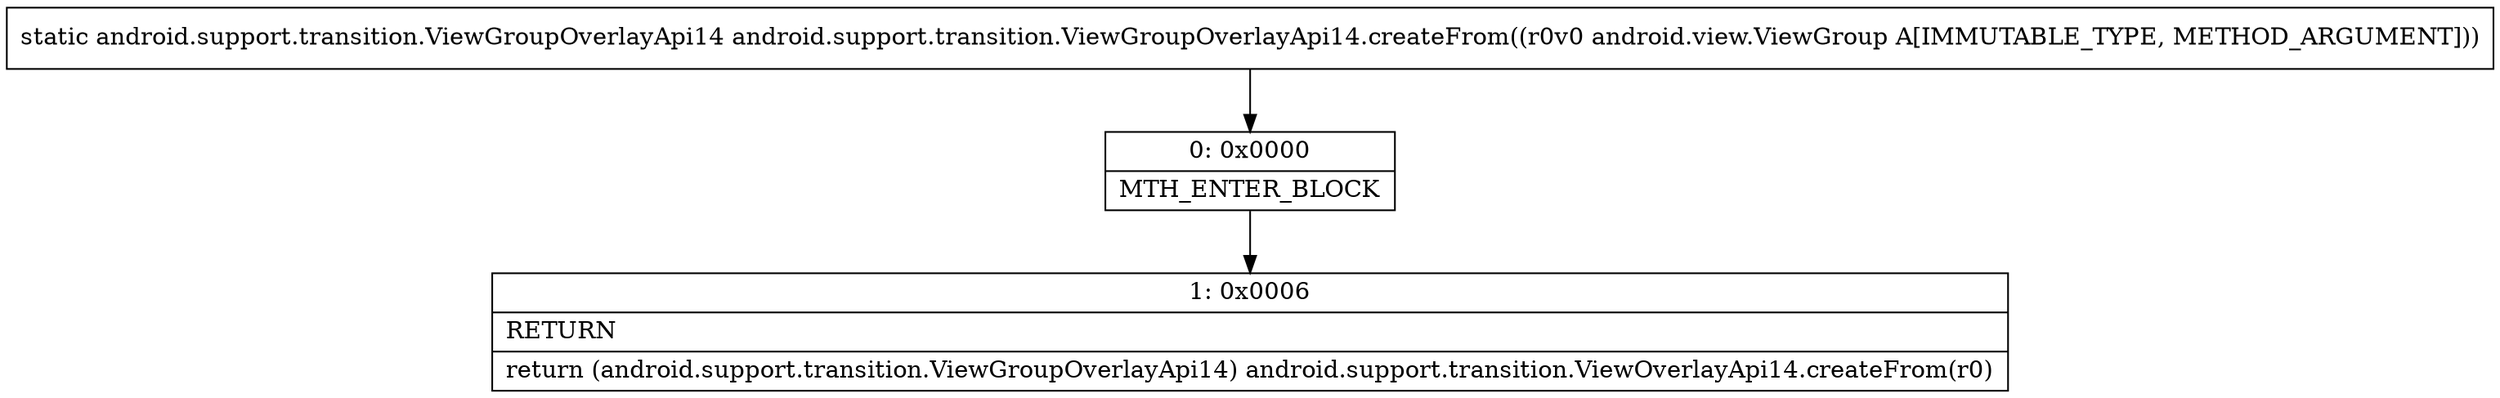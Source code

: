 digraph "CFG forandroid.support.transition.ViewGroupOverlayApi14.createFrom(Landroid\/view\/ViewGroup;)Landroid\/support\/transition\/ViewGroupOverlayApi14;" {
Node_0 [shape=record,label="{0\:\ 0x0000|MTH_ENTER_BLOCK\l}"];
Node_1 [shape=record,label="{1\:\ 0x0006|RETURN\l|return (android.support.transition.ViewGroupOverlayApi14) android.support.transition.ViewOverlayApi14.createFrom(r0)\l}"];
MethodNode[shape=record,label="{static android.support.transition.ViewGroupOverlayApi14 android.support.transition.ViewGroupOverlayApi14.createFrom((r0v0 android.view.ViewGroup A[IMMUTABLE_TYPE, METHOD_ARGUMENT])) }"];
MethodNode -> Node_0;
Node_0 -> Node_1;
}

